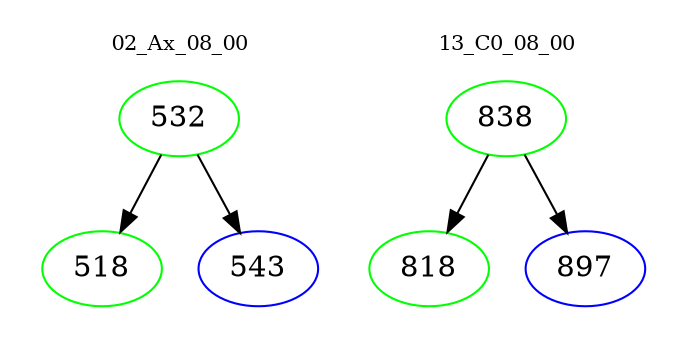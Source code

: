 digraph{
subgraph cluster_0 {
color = white
label = "02_Ax_08_00";
fontsize=10;
T0_532 [label="532", color="green"]
T0_532 -> T0_518 [color="black"]
T0_518 [label="518", color="green"]
T0_532 -> T0_543 [color="black"]
T0_543 [label="543", color="blue"]
}
subgraph cluster_1 {
color = white
label = "13_C0_08_00";
fontsize=10;
T1_838 [label="838", color="green"]
T1_838 -> T1_818 [color="black"]
T1_818 [label="818", color="green"]
T1_838 -> T1_897 [color="black"]
T1_897 [label="897", color="blue"]
}
}
